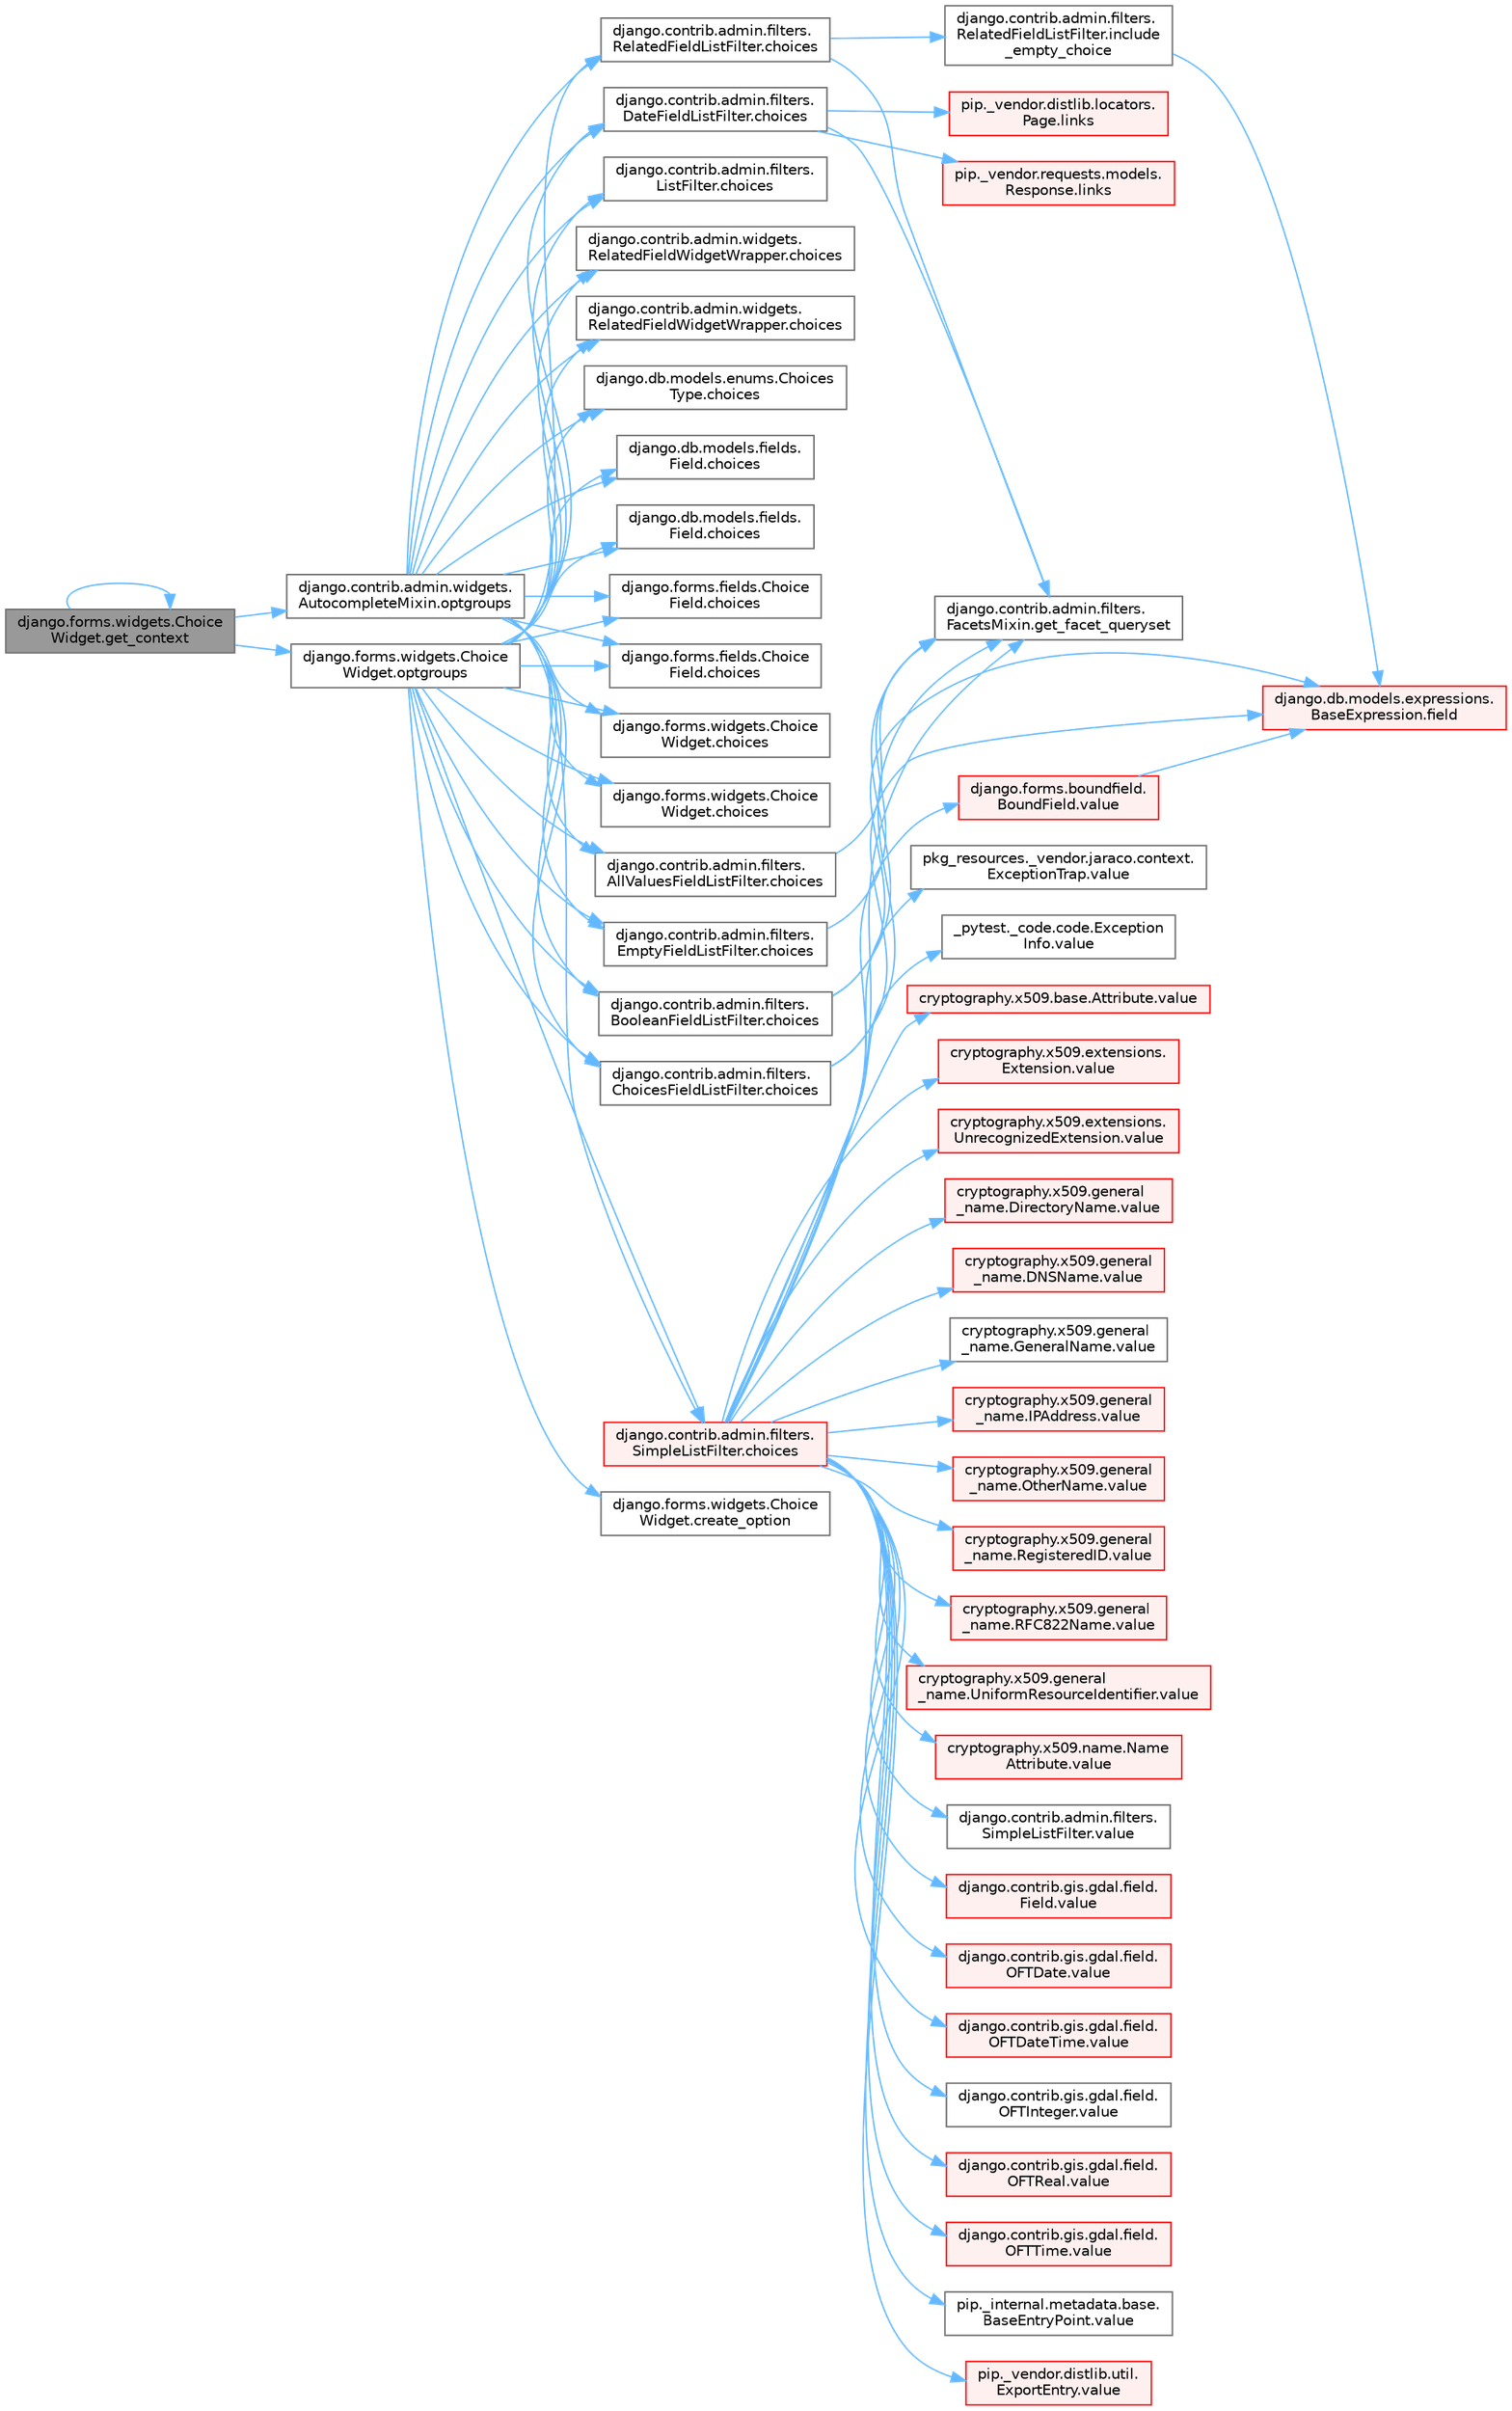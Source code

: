 digraph "django.forms.widgets.ChoiceWidget.get_context"
{
 // LATEX_PDF_SIZE
  bgcolor="transparent";
  edge [fontname=Helvetica,fontsize=10,labelfontname=Helvetica,labelfontsize=10];
  node [fontname=Helvetica,fontsize=10,shape=box,height=0.2,width=0.4];
  rankdir="LR";
  Node1 [id="Node000001",label="django.forms.widgets.Choice\lWidget.get_context",height=0.2,width=0.4,color="gray40", fillcolor="grey60", style="filled", fontcolor="black",tooltip=" "];
  Node1 -> Node1 [id="edge1_Node000001_Node000001",color="steelblue1",style="solid",tooltip=" "];
  Node1 -> Node2 [id="edge2_Node000001_Node000002",color="steelblue1",style="solid",tooltip=" "];
  Node2 [id="Node000002",label="django.contrib.admin.widgets.\lAutocompleteMixin.optgroups",height=0.2,width=0.4,color="grey40", fillcolor="white", style="filled",URL="$classdjango_1_1contrib_1_1admin_1_1widgets_1_1_autocomplete_mixin.html#a638ff1cf500030285676b090c8eee8f9",tooltip=" "];
  Node2 -> Node3 [id="edge3_Node000002_Node000003",color="steelblue1",style="solid",tooltip=" "];
  Node3 [id="Node000003",label="django.contrib.admin.filters.\lAllValuesFieldListFilter.choices",height=0.2,width=0.4,color="grey40", fillcolor="white", style="filled",URL="$classdjango_1_1contrib_1_1admin_1_1filters_1_1_all_values_field_list_filter.html#a99e8923345ff19f702672dc4c75dfe11",tooltip=" "];
  Node3 -> Node4 [id="edge4_Node000003_Node000004",color="steelblue1",style="solid",tooltip=" "];
  Node4 [id="Node000004",label="django.contrib.admin.filters.\lFacetsMixin.get_facet_queryset",height=0.2,width=0.4,color="grey40", fillcolor="white", style="filled",URL="$classdjango_1_1contrib_1_1admin_1_1filters_1_1_facets_mixin.html#ae55c0d6b40baf85c3dfa7da0e42dc947",tooltip=" "];
  Node2 -> Node5 [id="edge5_Node000002_Node000005",color="steelblue1",style="solid",tooltip=" "];
  Node5 [id="Node000005",label="django.contrib.admin.filters.\lBooleanFieldListFilter.choices",height=0.2,width=0.4,color="grey40", fillcolor="white", style="filled",URL="$classdjango_1_1contrib_1_1admin_1_1filters_1_1_boolean_field_list_filter.html#a20dc3993fd25e8fbdc6fba608b057b1b",tooltip=" "];
  Node5 -> Node6 [id="edge6_Node000005_Node000006",color="steelblue1",style="solid",tooltip=" "];
  Node6 [id="Node000006",label="django.db.models.expressions.\lBaseExpression.field",height=0.2,width=0.4,color="red", fillcolor="#FFF0F0", style="filled",URL="$classdjango_1_1db_1_1models_1_1expressions_1_1_base_expression.html#a70aeb35391ada82c2e9f02b1c3ac150c",tooltip=" "];
  Node5 -> Node4 [id="edge7_Node000005_Node000004",color="steelblue1",style="solid",tooltip=" "];
  Node2 -> Node258 [id="edge8_Node000002_Node000258",color="steelblue1",style="solid",tooltip=" "];
  Node258 [id="Node000258",label="django.contrib.admin.filters.\lChoicesFieldListFilter.choices",height=0.2,width=0.4,color="grey40", fillcolor="white", style="filled",URL="$classdjango_1_1contrib_1_1admin_1_1filters_1_1_choices_field_list_filter.html#a2bf42c25d0b40a9488b8a97b50451916",tooltip=" "];
  Node258 -> Node6 [id="edge9_Node000258_Node000006",color="steelblue1",style="solid",tooltip=" "];
  Node258 -> Node4 [id="edge10_Node000258_Node000004",color="steelblue1",style="solid",tooltip=" "];
  Node2 -> Node259 [id="edge11_Node000002_Node000259",color="steelblue1",style="solid",tooltip=" "];
  Node259 [id="Node000259",label="django.contrib.admin.filters.\lDateFieldListFilter.choices",height=0.2,width=0.4,color="grey40", fillcolor="white", style="filled",URL="$classdjango_1_1contrib_1_1admin_1_1filters_1_1_date_field_list_filter.html#a32fb521f5b579ff91b9fd5c6f40c43e4",tooltip=" "];
  Node259 -> Node4 [id="edge12_Node000259_Node000004",color="steelblue1",style="solid",tooltip=" "];
  Node259 -> Node260 [id="edge13_Node000259_Node000260",color="steelblue1",style="solid",tooltip=" "];
  Node260 [id="Node000260",label="pip._vendor.distlib.locators.\lPage.links",height=0.2,width=0.4,color="red", fillcolor="#FFF0F0", style="filled",URL="$classpip_1_1__vendor_1_1distlib_1_1locators_1_1_page.html#affbb2ce755c1a4cfe309eff9f10632cc",tooltip=" "];
  Node259 -> Node4456 [id="edge14_Node000259_Node004456",color="steelblue1",style="solid",tooltip=" "];
  Node4456 [id="Node004456",label="pip._vendor.requests.models.\lResponse.links",height=0.2,width=0.4,color="red", fillcolor="#FFF0F0", style="filled",URL="$classpip_1_1__vendor_1_1requests_1_1models_1_1_response.html#abdb24cabcf0a1c9f42522262fab2f39b",tooltip=" "];
  Node2 -> Node1530 [id="edge15_Node000002_Node001530",color="steelblue1",style="solid",tooltip=" "];
  Node1530 [id="Node001530",label="django.contrib.admin.filters.\lEmptyFieldListFilter.choices",height=0.2,width=0.4,color="grey40", fillcolor="white", style="filled",URL="$classdjango_1_1contrib_1_1admin_1_1filters_1_1_empty_field_list_filter.html#a0e57cff271f964a339f5ab9425c6c88b",tooltip=" "];
  Node1530 -> Node4 [id="edge16_Node001530_Node000004",color="steelblue1",style="solid",tooltip=" "];
  Node2 -> Node1531 [id="edge17_Node000002_Node001531",color="steelblue1",style="solid",tooltip=" "];
  Node1531 [id="Node001531",label="django.contrib.admin.filters.\lListFilter.choices",height=0.2,width=0.4,color="grey40", fillcolor="white", style="filled",URL="$classdjango_1_1contrib_1_1admin_1_1filters_1_1_list_filter.html#a0def94a58b6468e4d1e561a3fc88fb72",tooltip=" "];
  Node2 -> Node1532 [id="edge18_Node000002_Node001532",color="steelblue1",style="solid",tooltip=" "];
  Node1532 [id="Node001532",label="django.contrib.admin.filters.\lRelatedFieldListFilter.choices",height=0.2,width=0.4,color="grey40", fillcolor="white", style="filled",URL="$classdjango_1_1contrib_1_1admin_1_1filters_1_1_related_field_list_filter.html#afe22ed02e8705e58fccb7eb0e20968ee",tooltip=" "];
  Node1532 -> Node4 [id="edge19_Node001532_Node000004",color="steelblue1",style="solid",tooltip=" "];
  Node1532 -> Node1533 [id="edge20_Node001532_Node001533",color="steelblue1",style="solid",tooltip=" "];
  Node1533 [id="Node001533",label="django.contrib.admin.filters.\lRelatedFieldListFilter.include\l_empty_choice",height=0.2,width=0.4,color="grey40", fillcolor="white", style="filled",URL="$classdjango_1_1contrib_1_1admin_1_1filters_1_1_related_field_list_filter.html#ae4244352f493dd4b6b7e4937c82c5772",tooltip=" "];
  Node1533 -> Node6 [id="edge21_Node001533_Node000006",color="steelblue1",style="solid",tooltip=" "];
  Node2 -> Node1534 [id="edge22_Node000002_Node001534",color="steelblue1",style="solid",tooltip=" "];
  Node1534 [id="Node001534",label="django.contrib.admin.filters.\lSimpleListFilter.choices",height=0.2,width=0.4,color="red", fillcolor="#FFF0F0", style="filled",URL="$classdjango_1_1contrib_1_1admin_1_1filters_1_1_simple_list_filter.html#a78c6d86dc920875f1170f747e043f50d",tooltip=" "];
  Node1534 -> Node4 [id="edge23_Node001534_Node000004",color="steelblue1",style="solid",tooltip=" "];
  Node1534 -> Node492 [id="edge24_Node001534_Node000492",color="steelblue1",style="solid",tooltip=" "];
  Node492 [id="Node000492",label="_pytest._code.code.Exception\lInfo.value",height=0.2,width=0.4,color="grey40", fillcolor="white", style="filled",URL="$class__pytest_1_1__code_1_1code_1_1_exception_info.html#a65675b4b4254ece8c2b96f442ffa6a75",tooltip=" "];
  Node1534 -> Node493 [id="edge25_Node001534_Node000493",color="steelblue1",style="solid",tooltip=" "];
  Node493 [id="Node000493",label="cryptography.x509.base.Attribute.value",height=0.2,width=0.4,color="red", fillcolor="#FFF0F0", style="filled",URL="$classcryptography_1_1x509_1_1base_1_1_attribute.html#a60472bf1e6c7d1a19111b910c23c097a",tooltip=" "];
  Node1534 -> Node497 [id="edge26_Node001534_Node000497",color="steelblue1",style="solid",tooltip=" "];
  Node497 [id="Node000497",label="cryptography.x509.extensions.\lExtension.value",height=0.2,width=0.4,color="red", fillcolor="#FFF0F0", style="filled",URL="$classcryptography_1_1x509_1_1extensions_1_1_extension.html#a8c49255768af4af1c07670fd09fe42a7",tooltip=" "];
  Node1534 -> Node498 [id="edge27_Node001534_Node000498",color="steelblue1",style="solid",tooltip=" "];
  Node498 [id="Node000498",label="cryptography.x509.extensions.\lUnrecognizedExtension.value",height=0.2,width=0.4,color="red", fillcolor="#FFF0F0", style="filled",URL="$classcryptography_1_1x509_1_1extensions_1_1_unrecognized_extension.html#a9992d78623e649a72caf3f3ce5a2c0f9",tooltip=" "];
  Node1534 -> Node499 [id="edge28_Node001534_Node000499",color="steelblue1",style="solid",tooltip=" "];
  Node499 [id="Node000499",label="cryptography.x509.general\l_name.DirectoryName.value",height=0.2,width=0.4,color="red", fillcolor="#FFF0F0", style="filled",URL="$classcryptography_1_1x509_1_1general__name_1_1_directory_name.html#a68ccf077d3347ac26ff3c85cb234c9fe",tooltip=" "];
  Node1534 -> Node500 [id="edge29_Node001534_Node000500",color="steelblue1",style="solid",tooltip=" "];
  Node500 [id="Node000500",label="cryptography.x509.general\l_name.DNSName.value",height=0.2,width=0.4,color="red", fillcolor="#FFF0F0", style="filled",URL="$classcryptography_1_1x509_1_1general__name_1_1_d_n_s_name.html#a93b054a2226f3b5f15aa11e51e8b2357",tooltip=" "];
  Node1534 -> Node501 [id="edge30_Node001534_Node000501",color="steelblue1",style="solid",tooltip=" "];
  Node501 [id="Node000501",label="cryptography.x509.general\l_name.GeneralName.value",height=0.2,width=0.4,color="grey40", fillcolor="white", style="filled",URL="$classcryptography_1_1x509_1_1general__name_1_1_general_name.html#a6eebdc32cba49fb672f0904be4be684a",tooltip=" "];
  Node1534 -> Node502 [id="edge31_Node001534_Node000502",color="steelblue1",style="solid",tooltip=" "];
  Node502 [id="Node000502",label="cryptography.x509.general\l_name.IPAddress.value",height=0.2,width=0.4,color="red", fillcolor="#FFF0F0", style="filled",URL="$classcryptography_1_1x509_1_1general__name_1_1_i_p_address.html#a514cf4d34f9d4eac1db384e30bfd545c",tooltip=" "];
  Node1534 -> Node503 [id="edge32_Node001534_Node000503",color="steelblue1",style="solid",tooltip=" "];
  Node503 [id="Node000503",label="cryptography.x509.general\l_name.OtherName.value",height=0.2,width=0.4,color="red", fillcolor="#FFF0F0", style="filled",URL="$classcryptography_1_1x509_1_1general__name_1_1_other_name.html#adc049986474090e83a8ff9ed596f53f6",tooltip=" "];
  Node1534 -> Node504 [id="edge33_Node001534_Node000504",color="steelblue1",style="solid",tooltip=" "];
  Node504 [id="Node000504",label="cryptography.x509.general\l_name.RegisteredID.value",height=0.2,width=0.4,color="red", fillcolor="#FFF0F0", style="filled",URL="$classcryptography_1_1x509_1_1general__name_1_1_registered_i_d.html#a54915bad33598e65e1299ae76700053c",tooltip=" "];
  Node1534 -> Node505 [id="edge34_Node001534_Node000505",color="steelblue1",style="solid",tooltip=" "];
  Node505 [id="Node000505",label="cryptography.x509.general\l_name.RFC822Name.value",height=0.2,width=0.4,color="red", fillcolor="#FFF0F0", style="filled",URL="$classcryptography_1_1x509_1_1general__name_1_1_r_f_c822_name.html#a63c29183b28ccc19efeb5894b261e70d",tooltip=" "];
  Node1534 -> Node506 [id="edge35_Node001534_Node000506",color="steelblue1",style="solid",tooltip=" "];
  Node506 [id="Node000506",label="cryptography.x509.general\l_name.UniformResourceIdentifier.value",height=0.2,width=0.4,color="red", fillcolor="#FFF0F0", style="filled",URL="$classcryptography_1_1x509_1_1general__name_1_1_uniform_resource_identifier.html#a62c2508b5e9961e78426b268e20f412f",tooltip=" "];
  Node1534 -> Node507 [id="edge36_Node001534_Node000507",color="steelblue1",style="solid",tooltip=" "];
  Node507 [id="Node000507",label="cryptography.x509.name.Name\lAttribute.value",height=0.2,width=0.4,color="red", fillcolor="#FFF0F0", style="filled",URL="$classcryptography_1_1x509_1_1name_1_1_name_attribute.html#af39a23a036a8c8a731fb74018c6c58f7",tooltip=" "];
  Node1534 -> Node508 [id="edge37_Node001534_Node000508",color="steelblue1",style="solid",tooltip=" "];
  Node508 [id="Node000508",label="django.contrib.admin.filters.\lSimpleListFilter.value",height=0.2,width=0.4,color="grey40", fillcolor="white", style="filled",URL="$classdjango_1_1contrib_1_1admin_1_1filters_1_1_simple_list_filter.html#aefe5c6c5478d3d2560a882cadc9e7649",tooltip=" "];
  Node1534 -> Node509 [id="edge38_Node001534_Node000509",color="steelblue1",style="solid",tooltip=" "];
  Node509 [id="Node000509",label="django.contrib.gis.gdal.field.\lField.value",height=0.2,width=0.4,color="red", fillcolor="#FFF0F0", style="filled",URL="$classdjango_1_1contrib_1_1gis_1_1gdal_1_1field_1_1_field.html#a0534fa49aaead023461bb9458776c33c",tooltip=" "];
  Node1534 -> Node516 [id="edge39_Node001534_Node000516",color="steelblue1",style="solid",tooltip=" "];
  Node516 [id="Node000516",label="django.contrib.gis.gdal.field.\lOFTDate.value",height=0.2,width=0.4,color="red", fillcolor="#FFF0F0", style="filled",URL="$classdjango_1_1contrib_1_1gis_1_1gdal_1_1field_1_1_o_f_t_date.html#a1b70bed1d73b01c2dbbb215c85f318b1",tooltip=" "];
  Node1534 -> Node519 [id="edge40_Node001534_Node000519",color="steelblue1",style="solid",tooltip=" "];
  Node519 [id="Node000519",label="django.contrib.gis.gdal.field.\lOFTDateTime.value",height=0.2,width=0.4,color="red", fillcolor="#FFF0F0", style="filled",URL="$classdjango_1_1contrib_1_1gis_1_1gdal_1_1field_1_1_o_f_t_date_time.html#a90dc99581d0efab92ef193eaea54300e",tooltip=" "];
  Node1534 -> Node520 [id="edge41_Node001534_Node000520",color="steelblue1",style="solid",tooltip=" "];
  Node520 [id="Node000520",label="django.contrib.gis.gdal.field.\lOFTInteger.value",height=0.2,width=0.4,color="grey40", fillcolor="white", style="filled",URL="$classdjango_1_1contrib_1_1gis_1_1gdal_1_1field_1_1_o_f_t_integer.html#ae8b59256eee84f0198bfe27ae73c2f40",tooltip=" "];
  Node1534 -> Node521 [id="edge42_Node001534_Node000521",color="steelblue1",style="solid",tooltip=" "];
  Node521 [id="Node000521",label="django.contrib.gis.gdal.field.\lOFTReal.value",height=0.2,width=0.4,color="red", fillcolor="#FFF0F0", style="filled",URL="$classdjango_1_1contrib_1_1gis_1_1gdal_1_1field_1_1_o_f_t_real.html#af38e5fdd4622d4f12649b8b882dae3c9",tooltip=" "];
  Node1534 -> Node523 [id="edge43_Node001534_Node000523",color="steelblue1",style="solid",tooltip=" "];
  Node523 [id="Node000523",label="django.contrib.gis.gdal.field.\lOFTTime.value",height=0.2,width=0.4,color="red", fillcolor="#FFF0F0", style="filled",URL="$classdjango_1_1contrib_1_1gis_1_1gdal_1_1field_1_1_o_f_t_time.html#a5409d5a314e03fe5dec94170182a1942",tooltip=" "];
  Node1534 -> Node524 [id="edge44_Node001534_Node000524",color="steelblue1",style="solid",tooltip=" "];
  Node524 [id="Node000524",label="django.forms.boundfield.\lBoundField.value",height=0.2,width=0.4,color="red", fillcolor="#FFF0F0", style="filled",URL="$classdjango_1_1forms_1_1boundfield_1_1_bound_field.html#a477fc97c541321eb1218c4287678ce5e",tooltip=" "];
  Node524 -> Node6 [id="edge45_Node000524_Node000006",color="steelblue1",style="solid",tooltip=" "];
  Node1534 -> Node608 [id="edge46_Node001534_Node000608",color="steelblue1",style="solid",tooltip=" "];
  Node608 [id="Node000608",label="pip._internal.metadata.base.\lBaseEntryPoint.value",height=0.2,width=0.4,color="grey40", fillcolor="white", style="filled",URL="$classpip_1_1__internal_1_1metadata_1_1base_1_1_base_entry_point.html#a446ba6422d9cd9c14da8fdd2cbb91a25",tooltip=" "];
  Node1534 -> Node609 [id="edge47_Node001534_Node000609",color="steelblue1",style="solid",tooltip=" "];
  Node609 [id="Node000609",label="pip._vendor.distlib.util.\lExportEntry.value",height=0.2,width=0.4,color="red", fillcolor="#FFF0F0", style="filled",URL="$classpip_1_1__vendor_1_1distlib_1_1util_1_1_export_entry.html#a7c58cd5235937bd538b1c0583bd51fda",tooltip=" "];
  Node1534 -> Node612 [id="edge48_Node001534_Node000612",color="steelblue1",style="solid",tooltip=" "];
  Node612 [id="Node000612",label="pkg_resources._vendor.jaraco.context.\lExceptionTrap.value",height=0.2,width=0.4,color="grey40", fillcolor="white", style="filled",URL="$classpkg__resources_1_1__vendor_1_1jaraco_1_1context_1_1_exception_trap.html#a39fb0ebf79a980f43ac06486340130e5",tooltip=" "];
  Node2 -> Node1535 [id="edge49_Node000002_Node001535",color="steelblue1",style="solid",tooltip=" "];
  Node1535 [id="Node001535",label="django.contrib.admin.widgets.\lRelatedFieldWidgetWrapper.choices",height=0.2,width=0.4,color="grey40", fillcolor="white", style="filled",URL="$classdjango_1_1contrib_1_1admin_1_1widgets_1_1_related_field_widget_wrapper.html#aeced2a61fc531044e13cb6a4c1ed45cd",tooltip=" "];
  Node2 -> Node1536 [id="edge50_Node000002_Node001536",color="steelblue1",style="solid",tooltip=" "];
  Node1536 [id="Node001536",label="django.contrib.admin.widgets.\lRelatedFieldWidgetWrapper.choices",height=0.2,width=0.4,color="grey40", fillcolor="white", style="filled",URL="$classdjango_1_1contrib_1_1admin_1_1widgets_1_1_related_field_widget_wrapper.html#a7e54d1253fb4786cf6a0c54ad0fb25a9",tooltip=" "];
  Node2 -> Node1537 [id="edge51_Node000002_Node001537",color="steelblue1",style="solid",tooltip=" "];
  Node1537 [id="Node001537",label="django.db.models.enums.Choices\lType.choices",height=0.2,width=0.4,color="grey40", fillcolor="white", style="filled",URL="$classdjango_1_1db_1_1models_1_1enums_1_1_choices_type.html#a55dfc8a93e5bbfe3e968934e10285c66",tooltip=" "];
  Node2 -> Node1538 [id="edge52_Node000002_Node001538",color="steelblue1",style="solid",tooltip=" "];
  Node1538 [id="Node001538",label="django.db.models.fields.\lField.choices",height=0.2,width=0.4,color="grey40", fillcolor="white", style="filled",URL="$classdjango_1_1db_1_1models_1_1fields_1_1_field.html#a143dc52f22281ae358bbd1b1b82ae15c",tooltip=" "];
  Node2 -> Node1539 [id="edge53_Node000002_Node001539",color="steelblue1",style="solid",tooltip=" "];
  Node1539 [id="Node001539",label="django.db.models.fields.\lField.choices",height=0.2,width=0.4,color="grey40", fillcolor="white", style="filled",URL="$classdjango_1_1db_1_1models_1_1fields_1_1_field.html#adb0f096c821d3b85926dac0aa1a489d1",tooltip=" "];
  Node2 -> Node1540 [id="edge54_Node000002_Node001540",color="steelblue1",style="solid",tooltip=" "];
  Node1540 [id="Node001540",label="django.forms.fields.Choice\lField.choices",height=0.2,width=0.4,color="grey40", fillcolor="white", style="filled",URL="$classdjango_1_1forms_1_1fields_1_1_choice_field.html#a85e97602b71e543a85e86565a0f1fd13",tooltip=" "];
  Node2 -> Node1541 [id="edge55_Node000002_Node001541",color="steelblue1",style="solid",tooltip=" "];
  Node1541 [id="Node001541",label="django.forms.fields.Choice\lField.choices",height=0.2,width=0.4,color="grey40", fillcolor="white", style="filled",URL="$classdjango_1_1forms_1_1fields_1_1_choice_field.html#aa34f435849c615fa71db57f091708cb1",tooltip=" "];
  Node2 -> Node1542 [id="edge56_Node000002_Node001542",color="steelblue1",style="solid",tooltip=" "];
  Node1542 [id="Node001542",label="django.forms.widgets.Choice\lWidget.choices",height=0.2,width=0.4,color="grey40", fillcolor="white", style="filled",URL="$classdjango_1_1forms_1_1widgets_1_1_choice_widget.html#aebe74cf95f704cb39a8308a091ee0fc7",tooltip=" "];
  Node2 -> Node1543 [id="edge57_Node000002_Node001543",color="steelblue1",style="solid",tooltip=" "];
  Node1543 [id="Node001543",label="django.forms.widgets.Choice\lWidget.choices",height=0.2,width=0.4,color="grey40", fillcolor="white", style="filled",URL="$classdjango_1_1forms_1_1widgets_1_1_choice_widget.html#a47422284354f8bc5797544e76c39b27f",tooltip=" "];
  Node1 -> Node257 [id="edge58_Node000001_Node000257",color="steelblue1",style="solid",tooltip=" "];
  Node257 [id="Node000257",label="django.forms.widgets.Choice\lWidget.optgroups",height=0.2,width=0.4,color="grey40", fillcolor="white", style="filled",URL="$classdjango_1_1forms_1_1widgets_1_1_choice_widget.html#af1d09b0d42de6f6f30d2f9d577cf2fb4",tooltip=" "];
  Node257 -> Node3 [id="edge59_Node000257_Node000003",color="steelblue1",style="solid",tooltip=" "];
  Node257 -> Node5 [id="edge60_Node000257_Node000005",color="steelblue1",style="solid",tooltip=" "];
  Node257 -> Node258 [id="edge61_Node000257_Node000258",color="steelblue1",style="solid",tooltip=" "];
  Node257 -> Node259 [id="edge62_Node000257_Node000259",color="steelblue1",style="solid",tooltip=" "];
  Node257 -> Node1530 [id="edge63_Node000257_Node001530",color="steelblue1",style="solid",tooltip=" "];
  Node257 -> Node1531 [id="edge64_Node000257_Node001531",color="steelblue1",style="solid",tooltip=" "];
  Node257 -> Node1532 [id="edge65_Node000257_Node001532",color="steelblue1",style="solid",tooltip=" "];
  Node257 -> Node1534 [id="edge66_Node000257_Node001534",color="steelblue1",style="solid",tooltip=" "];
  Node257 -> Node1535 [id="edge67_Node000257_Node001535",color="steelblue1",style="solid",tooltip=" "];
  Node257 -> Node1536 [id="edge68_Node000257_Node001536",color="steelblue1",style="solid",tooltip=" "];
  Node257 -> Node1537 [id="edge69_Node000257_Node001537",color="steelblue1",style="solid",tooltip=" "];
  Node257 -> Node1538 [id="edge70_Node000257_Node001538",color="steelblue1",style="solid",tooltip=" "];
  Node257 -> Node1539 [id="edge71_Node000257_Node001539",color="steelblue1",style="solid",tooltip=" "];
  Node257 -> Node1540 [id="edge72_Node000257_Node001540",color="steelblue1",style="solid",tooltip=" "];
  Node257 -> Node1541 [id="edge73_Node000257_Node001541",color="steelblue1",style="solid",tooltip=" "];
  Node257 -> Node1542 [id="edge74_Node000257_Node001542",color="steelblue1",style="solid",tooltip=" "];
  Node257 -> Node1543 [id="edge75_Node000257_Node001543",color="steelblue1",style="solid",tooltip=" "];
  Node257 -> Node4457 [id="edge76_Node000257_Node004457",color="steelblue1",style="solid",tooltip=" "];
  Node4457 [id="Node004457",label="django.forms.widgets.Choice\lWidget.create_option",height=0.2,width=0.4,color="grey40", fillcolor="white", style="filled",URL="$classdjango_1_1forms_1_1widgets_1_1_choice_widget.html#adf35c616d6cedb7491558009031ddac4",tooltip=" "];
}
